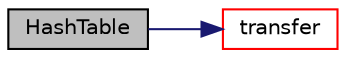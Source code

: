 digraph "HashTable"
{
  bgcolor="transparent";
  edge [fontname="Helvetica",fontsize="10",labelfontname="Helvetica",labelfontsize="10"];
  node [fontname="Helvetica",fontsize="10",shape=record];
  rankdir="LR";
  Node1 [label="HashTable",height=0.2,width=0.4,color="black", fillcolor="grey75", style="filled", fontcolor="black"];
  Node1 -> Node2 [color="midnightblue",fontsize="10",style="solid",fontname="Helvetica"];
  Node2 [label="transfer",height=0.2,width=0.4,color="red",URL="$a00987.html#a26883d0cdd71dc6200b11fa35ef0c0e4",tooltip="Transfer the contents of the argument table into this table. "];
}
